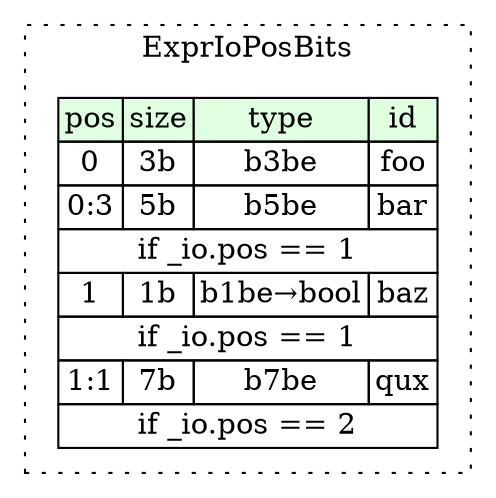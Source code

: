 digraph {
	rankdir=LR;
	node [shape=plaintext];
	subgraph cluster__expr_io_pos_bits {
		label="ExprIoPosBits";
		graph[style=dotted];

		expr_io_pos_bits__seq [label=<<TABLE BORDER="0" CELLBORDER="1" CELLSPACING="0">
			<TR><TD BGCOLOR="#E0FFE0">pos</TD><TD BGCOLOR="#E0FFE0">size</TD><TD BGCOLOR="#E0FFE0">type</TD><TD BGCOLOR="#E0FFE0">id</TD></TR>
			<TR><TD PORT="foo_pos">0</TD><TD PORT="foo_size">3b</TD><TD>b3be</TD><TD PORT="foo_type">foo</TD></TR>
			<TR><TD PORT="bar_pos">0:3</TD><TD PORT="bar_size">5b</TD><TD>b5be</TD><TD PORT="bar_type">bar</TD></TR>
			<TR><TD COLSPAN="4" PORT="bar__if">if _io.pos == 1</TD></TR>
			<TR><TD PORT="baz_pos">1</TD><TD PORT="baz_size">1b</TD><TD>b1be→bool</TD><TD PORT="baz_type">baz</TD></TR>
			<TR><TD COLSPAN="4" PORT="baz__if">if _io.pos == 1</TD></TR>
			<TR><TD PORT="qux_pos">1:1</TD><TD PORT="qux_size">7b</TD><TD>b7be</TD><TD PORT="qux_type">qux</TD></TR>
			<TR><TD COLSPAN="4" PORT="qux__if">if _io.pos == 2</TD></TR>
		</TABLE>>];
	}
}
